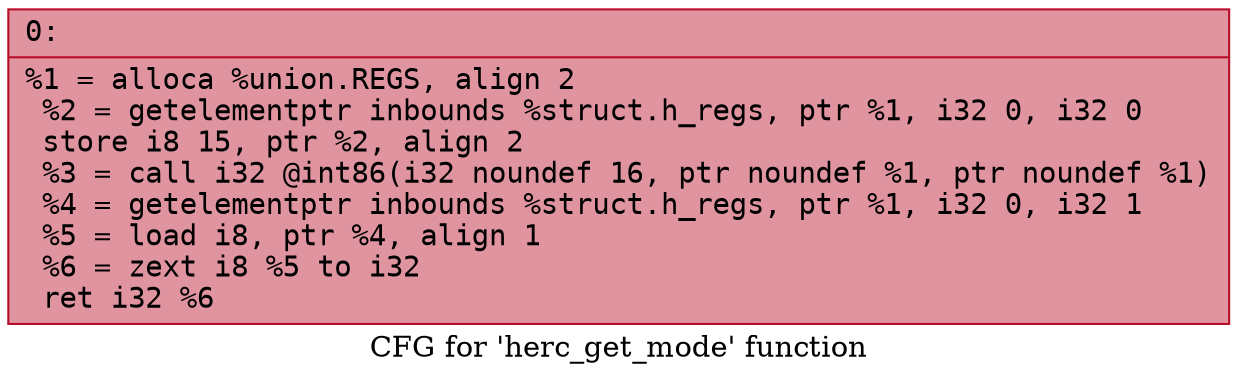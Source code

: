 digraph "CFG for 'herc_get_mode' function" {
	label="CFG for 'herc_get_mode' function";

	Node0x600003bea490 [shape=record,color="#b70d28ff", style=filled, fillcolor="#b70d2870" fontname="Courier",label="{0:\l|  %1 = alloca %union.REGS, align 2\l  %2 = getelementptr inbounds %struct.h_regs, ptr %1, i32 0, i32 0\l  store i8 15, ptr %2, align 2\l  %3 = call i32 @int86(i32 noundef 16, ptr noundef %1, ptr noundef %1)\l  %4 = getelementptr inbounds %struct.h_regs, ptr %1, i32 0, i32 1\l  %5 = load i8, ptr %4, align 1\l  %6 = zext i8 %5 to i32\l  ret i32 %6\l}"];
}
